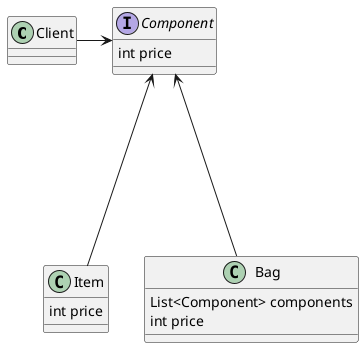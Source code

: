 @startuml
'https://plantuml.com/class-diagram

class Client
interface Component{
    int price
}
class Item{
    int price
}
class Bag{
    List<Component> components
    int price
}

Client --right--> Component
Item --up--> Component
Bag --up--> Component
@enduml